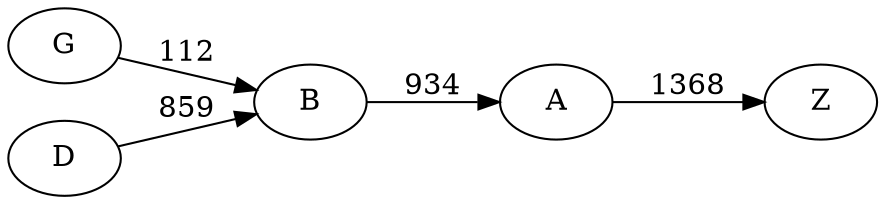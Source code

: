 digraph G {
	rankdir=LR size="8,5"
	B
	A
	B -> A [label=934]
	A
	Z
	A -> Z [label=1368]
	G
	B
	G -> B [label=112]
	D
	B
	D -> B [label=859]
}
